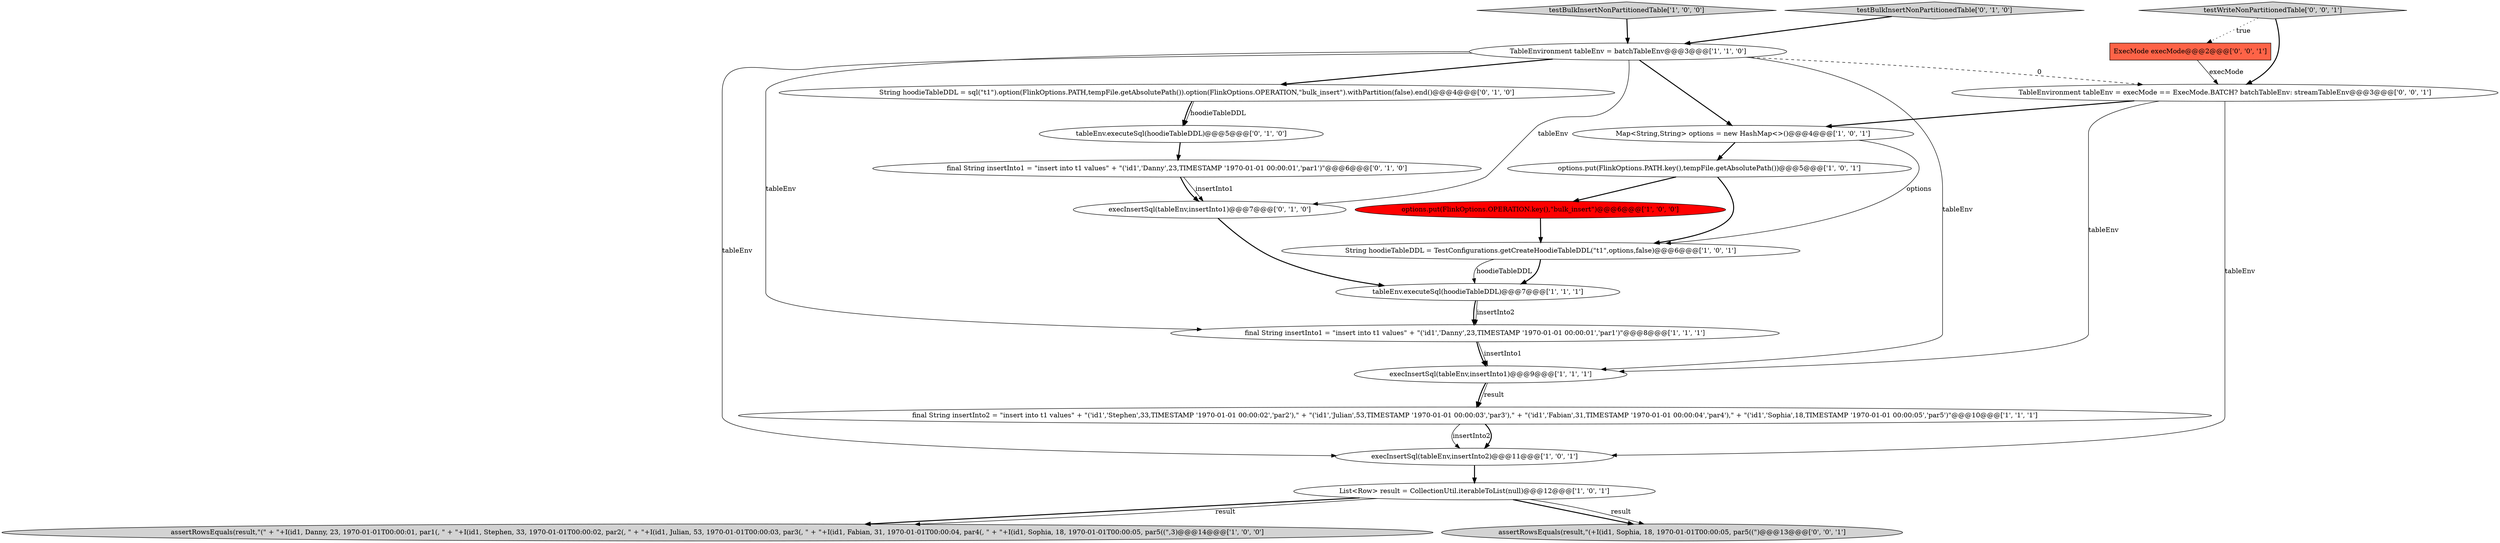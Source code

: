 digraph {
9 [style = filled, label = "Map<String,String> options = new HashMap<>()@@@4@@@['1', '0', '1']", fillcolor = white, shape = ellipse image = "AAA0AAABBB1BBB"];
2 [style = filled, label = "testBulkInsertNonPartitionedTable['1', '0', '0']", fillcolor = lightgray, shape = diamond image = "AAA0AAABBB1BBB"];
1 [style = filled, label = "tableEnv.executeSql(hoodieTableDDL)@@@7@@@['1', '1', '1']", fillcolor = white, shape = ellipse image = "AAA0AAABBB1BBB"];
13 [style = filled, label = "execInsertSql(tableEnv,insertInto1)@@@7@@@['0', '1', '0']", fillcolor = white, shape = ellipse image = "AAA0AAABBB2BBB"];
8 [style = filled, label = "List<Row> result = CollectionUtil.iterableToList(null)@@@12@@@['1', '0', '1']", fillcolor = white, shape = ellipse image = "AAA0AAABBB1BBB"];
3 [style = filled, label = "assertRowsEquals(result,\"(\" + \"+I(id1, Danny, 23, 1970-01-01T00:00:01, par1(, \" + \"+I(id1, Stephen, 33, 1970-01-01T00:00:02, par2(, \" + \"+I(id1, Julian, 53, 1970-01-01T00:00:03, par3(, \" + \"+I(id1, Fabian, 31, 1970-01-01T00:00:04, par4(, \" + \"+I(id1, Sophia, 18, 1970-01-01T00:00:05, par5((\",3)@@@14@@@['1', '0', '0']", fillcolor = lightgray, shape = ellipse image = "AAA0AAABBB1BBB"];
5 [style = filled, label = "String hoodieTableDDL = TestConfigurations.getCreateHoodieTableDDL(\"t1\",options,false)@@@6@@@['1', '0', '1']", fillcolor = white, shape = ellipse image = "AAA0AAABBB1BBB"];
11 [style = filled, label = "final String insertInto2 = \"insert into t1 values\" + \"('id1','Stephen',33,TIMESTAMP '1970-01-01 00:00:02','par2'),\" + \"('id1','Julian',53,TIMESTAMP '1970-01-01 00:00:03','par3'),\" + \"('id1','Fabian',31,TIMESTAMP '1970-01-01 00:00:04','par4'),\" + \"('id1','Sophia',18,TIMESTAMP '1970-01-01 00:00:05','par5')\"@@@10@@@['1', '1', '1']", fillcolor = white, shape = ellipse image = "AAA0AAABBB1BBB"];
19 [style = filled, label = "assertRowsEquals(result,\"(+I(id1, Sophia, 18, 1970-01-01T00:00:05, par5((\")@@@13@@@['0', '0', '1']", fillcolor = lightgray, shape = ellipse image = "AAA0AAABBB3BBB"];
21 [style = filled, label = "TableEnvironment tableEnv = execMode == ExecMode.BATCH? batchTableEnv: streamTableEnv@@@3@@@['0', '0', '1']", fillcolor = white, shape = ellipse image = "AAA0AAABBB3BBB"];
15 [style = filled, label = "final String insertInto1 = \"insert into t1 values\" + \"('id1','Danny',23,TIMESTAMP '1970-01-01 00:00:01','par1')\"@@@6@@@['0', '1', '0']", fillcolor = white, shape = ellipse image = "AAA0AAABBB2BBB"];
12 [style = filled, label = "execInsertSql(tableEnv,insertInto2)@@@11@@@['1', '0', '1']", fillcolor = white, shape = ellipse image = "AAA0AAABBB1BBB"];
10 [style = filled, label = "final String insertInto1 = \"insert into t1 values\" + \"('id1','Danny',23,TIMESTAMP '1970-01-01 00:00:01','par1')\"@@@8@@@['1', '1', '1']", fillcolor = white, shape = ellipse image = "AAA0AAABBB1BBB"];
14 [style = filled, label = "testBulkInsertNonPartitionedTable['0', '1', '0']", fillcolor = lightgray, shape = diamond image = "AAA0AAABBB2BBB"];
18 [style = filled, label = "ExecMode execMode@@@2@@@['0', '0', '1']", fillcolor = tomato, shape = box image = "AAA0AAABBB3BBB"];
7 [style = filled, label = "execInsertSql(tableEnv,insertInto1)@@@9@@@['1', '1', '1']", fillcolor = white, shape = ellipse image = "AAA0AAABBB1BBB"];
4 [style = filled, label = "TableEnvironment tableEnv = batchTableEnv@@@3@@@['1', '1', '0']", fillcolor = white, shape = ellipse image = "AAA0AAABBB1BBB"];
17 [style = filled, label = "String hoodieTableDDL = sql(\"t1\").option(FlinkOptions.PATH,tempFile.getAbsolutePath()).option(FlinkOptions.OPERATION,\"bulk_insert\").withPartition(false).end()@@@4@@@['0', '1', '0']", fillcolor = white, shape = ellipse image = "AAA0AAABBB2BBB"];
16 [style = filled, label = "tableEnv.executeSql(hoodieTableDDL)@@@5@@@['0', '1', '0']", fillcolor = white, shape = ellipse image = "AAA0AAABBB2BBB"];
20 [style = filled, label = "testWriteNonPartitionedTable['0', '0', '1']", fillcolor = lightgray, shape = diamond image = "AAA0AAABBB3BBB"];
0 [style = filled, label = "options.put(FlinkOptions.OPERATION.key(),\"bulk_insert\")@@@6@@@['1', '0', '0']", fillcolor = red, shape = ellipse image = "AAA1AAABBB1BBB"];
6 [style = filled, label = "options.put(FlinkOptions.PATH.key(),tempFile.getAbsolutePath())@@@5@@@['1', '0', '1']", fillcolor = white, shape = ellipse image = "AAA0AAABBB1BBB"];
21->7 [style = solid, label="tableEnv"];
4->9 [style = bold, label=""];
16->15 [style = bold, label=""];
15->13 [style = solid, label="insertInto1"];
15->13 [style = bold, label=""];
7->11 [style = bold, label=""];
21->12 [style = solid, label="tableEnv"];
4->17 [style = bold, label=""];
4->12 [style = solid, label="tableEnv"];
4->7 [style = solid, label="tableEnv"];
8->19 [style = bold, label=""];
11->12 [style = solid, label="insertInto2"];
8->3 [style = bold, label=""];
4->13 [style = solid, label="tableEnv"];
11->12 [style = bold, label=""];
6->0 [style = bold, label=""];
17->16 [style = solid, label="hoodieTableDDL"];
4->21 [style = dashed, label="0"];
2->4 [style = bold, label=""];
10->7 [style = bold, label=""];
10->7 [style = solid, label="insertInto1"];
13->1 [style = bold, label=""];
9->6 [style = bold, label=""];
20->21 [style = bold, label=""];
9->5 [style = solid, label="options"];
5->1 [style = bold, label=""];
6->5 [style = bold, label=""];
21->9 [style = bold, label=""];
4->10 [style = solid, label="tableEnv"];
7->11 [style = solid, label="result"];
12->8 [style = bold, label=""];
8->19 [style = solid, label="result"];
5->1 [style = solid, label="hoodieTableDDL"];
20->18 [style = dotted, label="true"];
8->3 [style = solid, label="result"];
1->10 [style = bold, label=""];
18->21 [style = solid, label="execMode"];
17->16 [style = bold, label=""];
0->5 [style = bold, label=""];
14->4 [style = bold, label=""];
1->10 [style = solid, label="insertInto2"];
}
